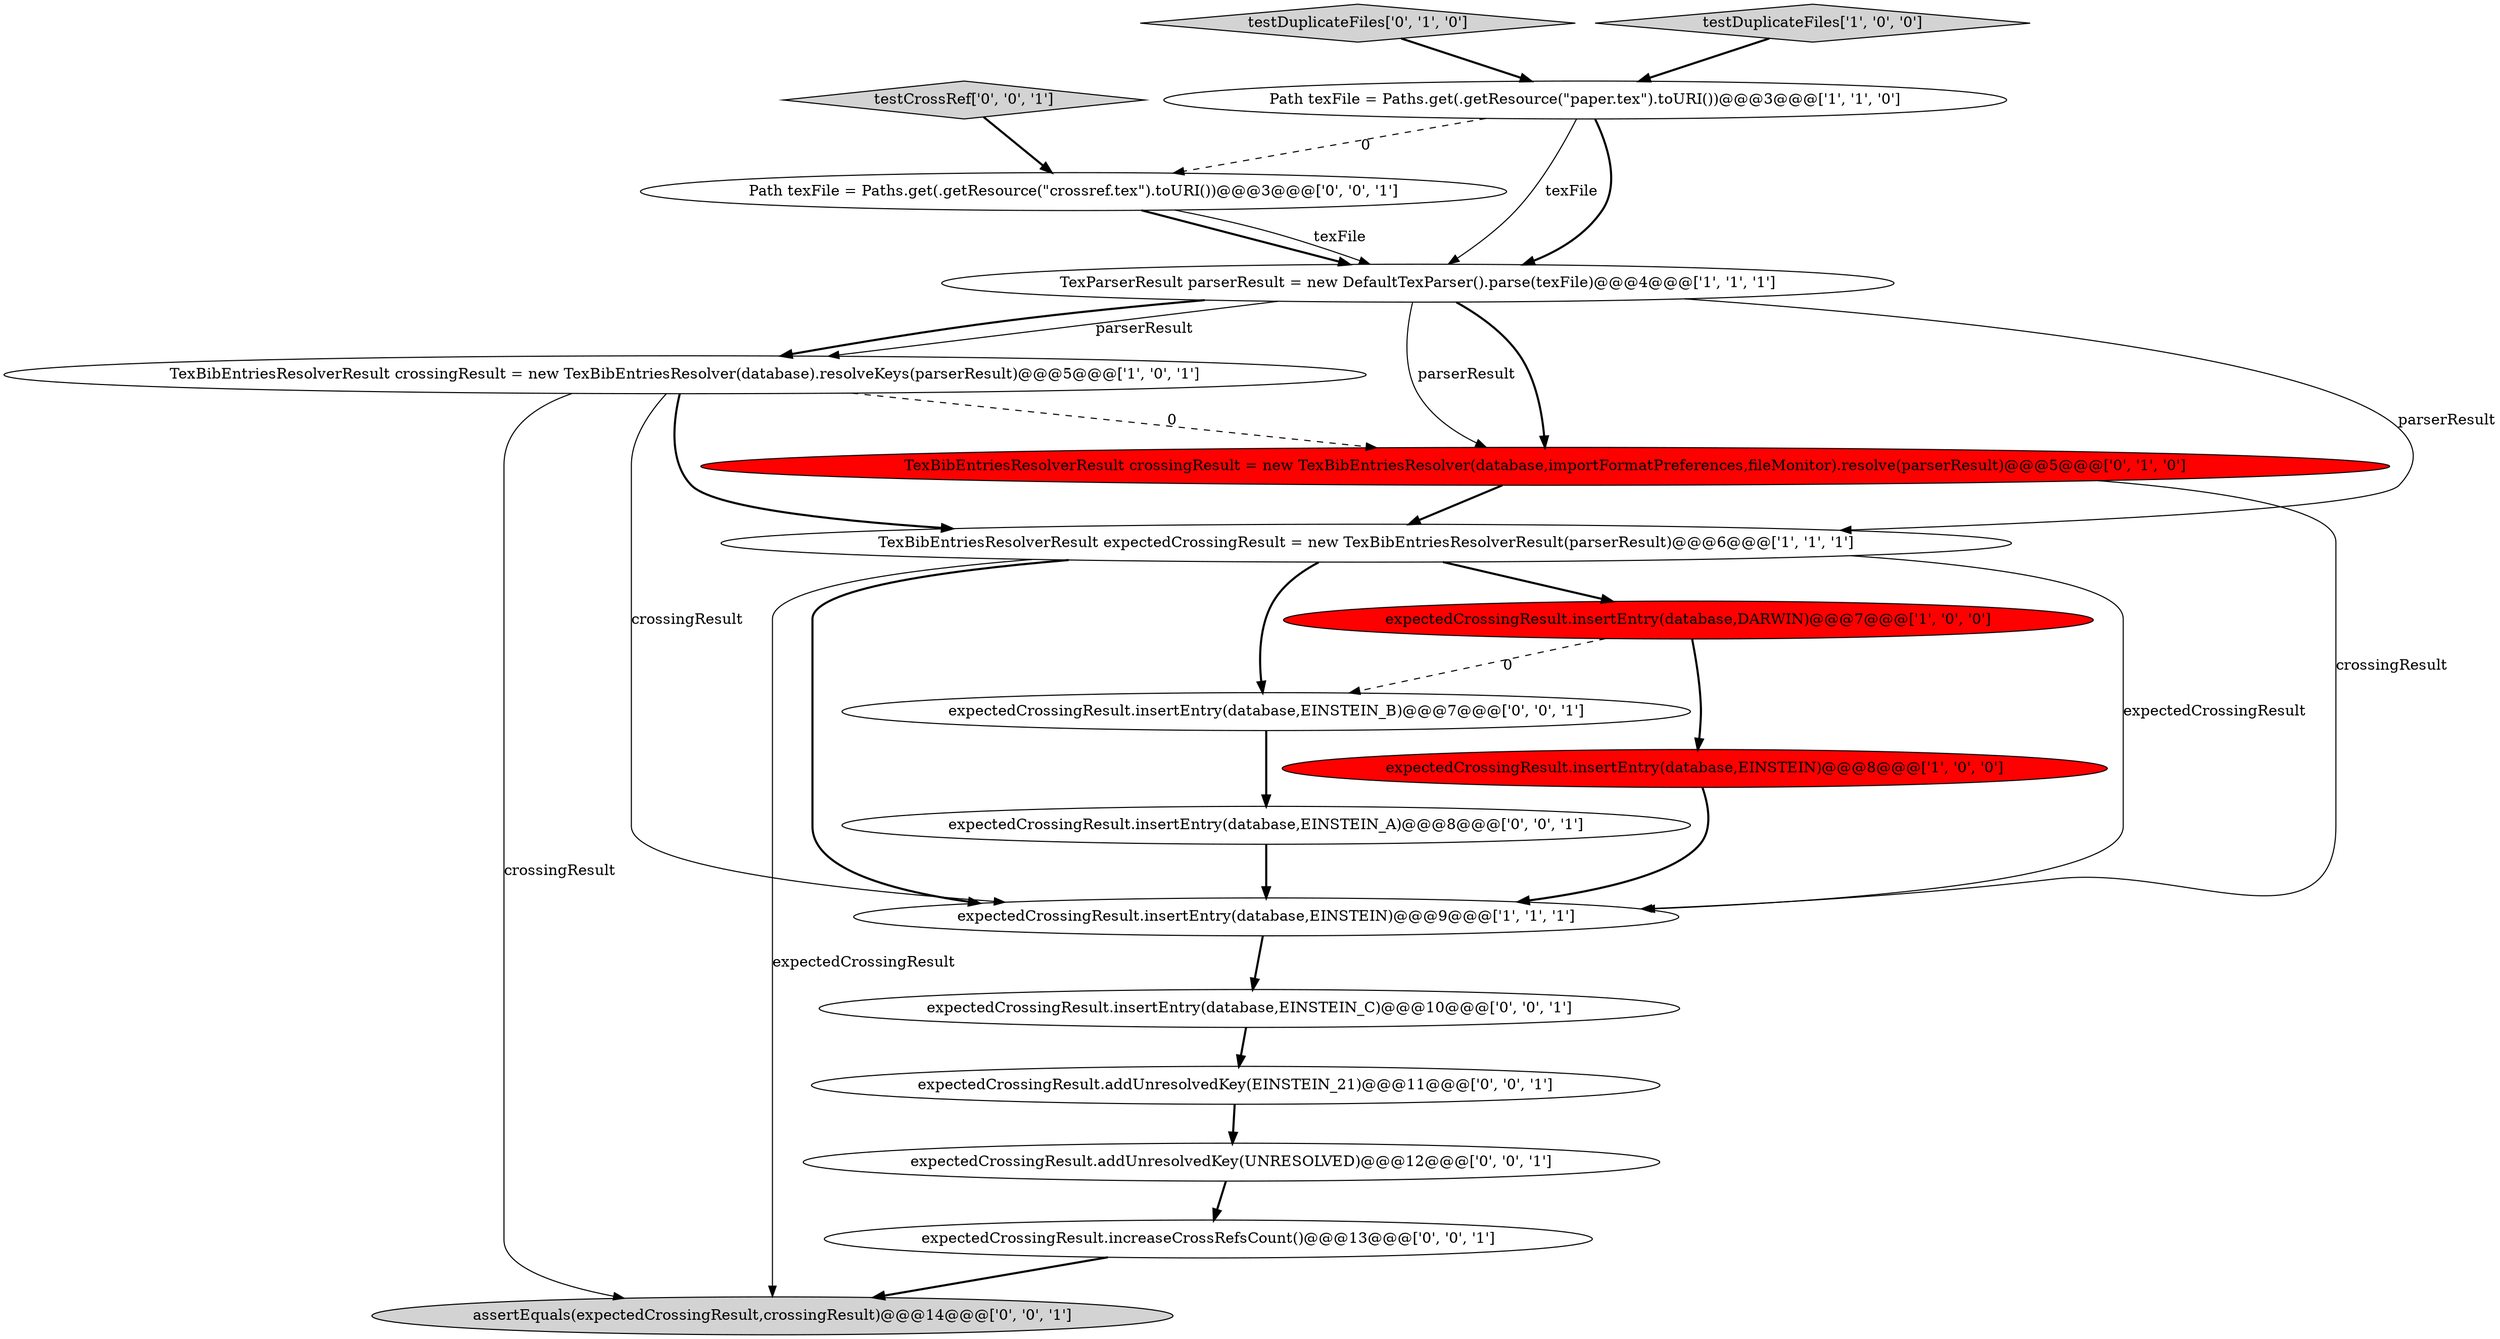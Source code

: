 digraph {
16 [style = filled, label = "expectedCrossingResult.insertEntry(database,EINSTEIN_B)@@@7@@@['0', '0', '1']", fillcolor = white, shape = ellipse image = "AAA0AAABBB3BBB"];
17 [style = filled, label = "expectedCrossingResult.insertEntry(database,EINSTEIN_A)@@@8@@@['0', '0', '1']", fillcolor = white, shape = ellipse image = "AAA0AAABBB3BBB"];
2 [style = filled, label = "TexBibEntriesResolverResult expectedCrossingResult = new TexBibEntriesResolverResult(parserResult)@@@6@@@['1', '1', '1']", fillcolor = white, shape = ellipse image = "AAA0AAABBB1BBB"];
15 [style = filled, label = "expectedCrossingResult.addUnresolvedKey(EINSTEIN_21)@@@11@@@['0', '0', '1']", fillcolor = white, shape = ellipse image = "AAA0AAABBB3BBB"];
6 [style = filled, label = "Path texFile = Paths.get(.getResource(\"paper.tex\").toURI())@@@3@@@['1', '1', '0']", fillcolor = white, shape = ellipse image = "AAA0AAABBB1BBB"];
4 [style = filled, label = "expectedCrossingResult.insertEntry(database,EINSTEIN)@@@8@@@['1', '0', '0']", fillcolor = red, shape = ellipse image = "AAA1AAABBB1BBB"];
5 [style = filled, label = "TexParserResult parserResult = new DefaultTexParser().parse(texFile)@@@4@@@['1', '1', '1']", fillcolor = white, shape = ellipse image = "AAA0AAABBB1BBB"];
9 [style = filled, label = "testDuplicateFiles['0', '1', '0']", fillcolor = lightgray, shape = diamond image = "AAA0AAABBB2BBB"];
13 [style = filled, label = "assertEquals(expectedCrossingResult,crossingResult)@@@14@@@['0', '0', '1']", fillcolor = lightgray, shape = ellipse image = "AAA0AAABBB3BBB"];
0 [style = filled, label = "TexBibEntriesResolverResult crossingResult = new TexBibEntriesResolver(database).resolveKeys(parserResult)@@@5@@@['1', '0', '1']", fillcolor = white, shape = ellipse image = "AAA0AAABBB1BBB"];
11 [style = filled, label = "testCrossRef['0', '0', '1']", fillcolor = lightgray, shape = diamond image = "AAA0AAABBB3BBB"];
7 [style = filled, label = "expectedCrossingResult.insertEntry(database,DARWIN)@@@7@@@['1', '0', '0']", fillcolor = red, shape = ellipse image = "AAA1AAABBB1BBB"];
8 [style = filled, label = "TexBibEntriesResolverResult crossingResult = new TexBibEntriesResolver(database,importFormatPreferences,fileMonitor).resolve(parserResult)@@@5@@@['0', '1', '0']", fillcolor = red, shape = ellipse image = "AAA1AAABBB2BBB"];
1 [style = filled, label = "expectedCrossingResult.insertEntry(database,EINSTEIN)@@@9@@@['1', '1', '1']", fillcolor = white, shape = ellipse image = "AAA0AAABBB1BBB"];
12 [style = filled, label = "Path texFile = Paths.get(.getResource(\"crossref.tex\").toURI())@@@3@@@['0', '0', '1']", fillcolor = white, shape = ellipse image = "AAA0AAABBB3BBB"];
18 [style = filled, label = "expectedCrossingResult.addUnresolvedKey(UNRESOLVED)@@@12@@@['0', '0', '1']", fillcolor = white, shape = ellipse image = "AAA0AAABBB3BBB"];
3 [style = filled, label = "testDuplicateFiles['1', '0', '0']", fillcolor = lightgray, shape = diamond image = "AAA0AAABBB1BBB"];
14 [style = filled, label = "expectedCrossingResult.insertEntry(database,EINSTEIN_C)@@@10@@@['0', '0', '1']", fillcolor = white, shape = ellipse image = "AAA0AAABBB3BBB"];
10 [style = filled, label = "expectedCrossingResult.increaseCrossRefsCount()@@@13@@@['0', '0', '1']", fillcolor = white, shape = ellipse image = "AAA0AAABBB3BBB"];
2->13 [style = solid, label="expectedCrossingResult"];
5->8 [style = bold, label=""];
12->5 [style = bold, label=""];
17->1 [style = bold, label=""];
2->1 [style = solid, label="expectedCrossingResult"];
2->1 [style = bold, label=""];
7->16 [style = dashed, label="0"];
0->2 [style = bold, label=""];
3->6 [style = bold, label=""];
5->0 [style = solid, label="parserResult"];
11->12 [style = bold, label=""];
6->5 [style = solid, label="texFile"];
7->4 [style = bold, label=""];
16->17 [style = bold, label=""];
0->13 [style = solid, label="crossingResult"];
15->18 [style = bold, label=""];
0->1 [style = solid, label="crossingResult"];
9->6 [style = bold, label=""];
6->12 [style = dashed, label="0"];
8->1 [style = solid, label="crossingResult"];
6->5 [style = bold, label=""];
5->8 [style = solid, label="parserResult"];
18->10 [style = bold, label=""];
5->0 [style = bold, label=""];
8->2 [style = bold, label=""];
10->13 [style = bold, label=""];
0->8 [style = dashed, label="0"];
1->14 [style = bold, label=""];
4->1 [style = bold, label=""];
14->15 [style = bold, label=""];
5->2 [style = solid, label="parserResult"];
2->7 [style = bold, label=""];
12->5 [style = solid, label="texFile"];
2->16 [style = bold, label=""];
}
